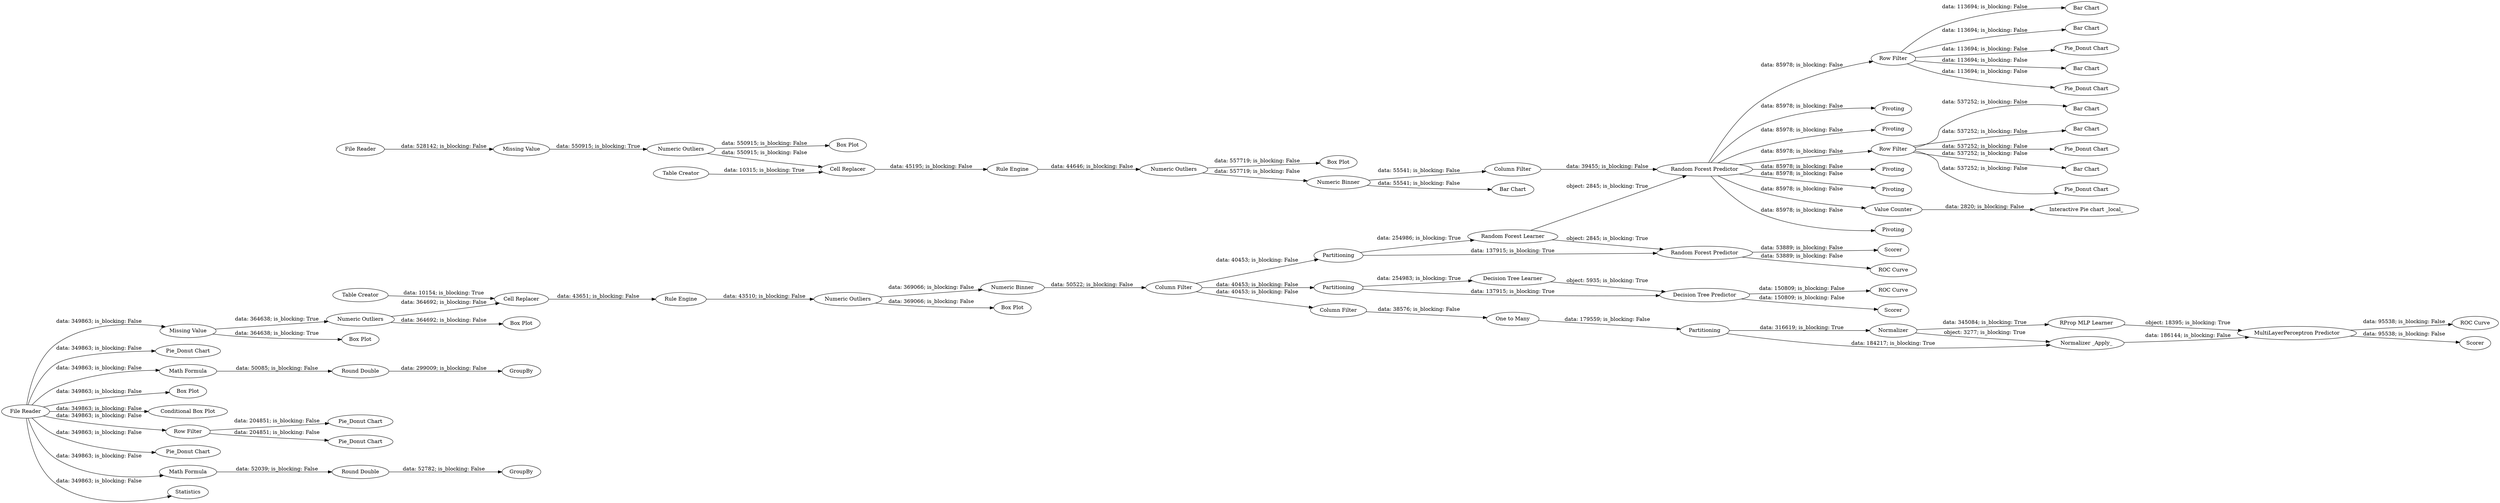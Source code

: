 digraph {
	"-2447012255863890010_97" [label="Numeric Outliers"]
	"-2447012255863890010_118" [label="Bar Chart"]
	"-2447012255863890010_75" [label="RProp MLP Learner"]
	"-2447012255863890010_120" [label="Pie_Donut Chart"]
	"-2447012255863890010_55" [label="Numeric Binner"]
	"-2447012255863890010_99" [label="Box Plot"]
	"-2447012255863890010_77" [label="ROC Curve"]
	"-2447012255863890010_71" [label=Partitioning]
	"-2447012255863890010_87" [label="Column Filter"]
	"-2447012255863890010_98" [label="Numeric Binner"]
	"-2447012255863890010_66" [label="Decision Tree Predictor"]
	"-2447012255863890010_107" [label="File Reader"]
	"-2447012255863890010_78" [label=Scorer]
	"-2447012255863890010_60" [label="Box Plot"]
	"-2447012255863890010_123" [label="Bar Chart"]
	"-2447012255863890010_128" [label=Pivoting]
	"-2447012255863890010_121" [label="Bar Chart"]
	"-2447012255863890010_2" [label="Pie_Donut Chart"]
	"-2447012255863890010_116" [label="Bar Chart"]
	"-2447012255863890010_81" [label="Random Forest Learner"]
	"-2447012255863890010_18" [label="Round Double"]
	"-2447012255863890010_51" [label="Numeric Outliers"]
	"-2447012255863890010_76" [label="MultiLayerPerceptron Predictor"]
	"-2447012255863890010_65" [label="Decision Tree Learner"]
	"-2447012255863890010_115" [label="Row Filter"]
	"-2447012255863890010_124" [label=Pivoting]
	"-2447012255863890010_69" [label="ROC Curve"]
	"-2447012255863890010_64" [label=Partitioning]
	"-2447012255863890010_52" [label="Rule Engine"]
	"-2447012255863890010_112" [label="Pie_Donut Chart"]
	"-2447012255863890010_10" [label="Math Formula"]
	"-2447012255863890010_25" [label="Pie_Donut Chart"]
	"-2447012255863890010_135" [label="Box Plot"]
	"-2447012255863890010_41" [label="Box Plot"]
	"-2447012255863890010_63" [label="Conditional Box Plot"]
	"-2447012255863890010_21" [label=GroupBy]
	"-2447012255863890010_109" [label="Interactive Pie chart _local_"]
	"-2447012255863890010_40" [label="Missing Value"]
	"-2447012255863890010_27" [label="Row Filter"]
	"-2447012255863890010_92" [label="Rule Engine"]
	"-2447012255863890010_68" [label=Scorer]
	"-2447012255863890010_94" [label="Cell Replacer"]
	"-2447012255863890010_122" [label="Pie_Donut Chart"]
	"-2447012255863890010_86" [label=Scorer]
	"-2447012255863890010_103" [label="Random Forest Predictor"]
	"-2447012255863890010_79" [label=Partitioning]
	"-2447012255863890010_119" [label="Bar Chart"]
	"-2447012255863890010_28" [label="Pie_Donut Chart"]
	"-2447012255863890010_82" [label="Random Forest Predictor"]
	"-2447012255863890010_100" [label="Missing Value"]
	"-2447012255863890010_89" [label="Box Plot"]
	"-2447012255863890010_110" [label="Bar Chart"]
	"-2447012255863890010_22" [label=GroupBy]
	"-2447012255863890010_5" [label="Math Formula"]
	"-2447012255863890010_117" [label="Pie_Donut Chart"]
	"-2447012255863890010_56" [label="Table Creator"]
	"-2447012255863890010_58" [label="Numeric Outliers"]
	"-2447012255863890010_23" [label="Round Double"]
	"-2447012255863890010_93" [label="Column Filter"]
	"-2447012255863890010_61" [label="Column Filter"]
	"-2447012255863890010_96" [label="Bar Chart"]
	"-2447012255863890010_126" [label=Pivoting]
	"-2447012255863890010_129" [label="Value Counter"]
	"-2447012255863890010_45" [label="Cell Replacer"]
	"-2447012255863890010_1" [label="File Reader"]
	"-2447012255863890010_125" [label=Pivoting]
	"-2447012255863890010_74" [label="Normalizer _Apply_"]
	"-2447012255863890010_84" [label="ROC Curve"]
	"-2447012255863890010_90" [label="Table Creator"]
	"-2447012255863890010_114" [label="Row Filter"]
	"-2447012255863890010_59" [label="Box Plot"]
	"-2447012255863890010_39" [label=Statistics]
	"-2447012255863890010_88" [label="One to Many"]
	"-2447012255863890010_127" [label=Pivoting]
	"-2447012255863890010_73" [label=Normalizer]
	"-2447012255863890010_101" [label="Numeric Outliers"]
	"-2447012255863890010_29" [label="Pie_Donut Chart"]
	"-2447012255863890010_82" -> "-2447012255863890010_84" [label="data: 53889; is_blocking: False"]
	"-2447012255863890010_79" -> "-2447012255863890010_82" [label="data: 137915; is_blocking: True"]
	"-2447012255863890010_73" -> "-2447012255863890010_74" [label="object: 3277; is_blocking: True"]
	"-2447012255863890010_81" -> "-2447012255863890010_103" [label="object: 2845; is_blocking: True"]
	"-2447012255863890010_103" -> "-2447012255863890010_115" [label="data: 85978; is_blocking: False"]
	"-2447012255863890010_40" -> "-2447012255863890010_135" [label="data: 364638; is_blocking: True"]
	"-2447012255863890010_90" -> "-2447012255863890010_94" [label="data: 10315; is_blocking: True"]
	"-2447012255863890010_58" -> "-2447012255863890010_59" [label="data: 364692; is_blocking: False"]
	"-2447012255863890010_115" -> "-2447012255863890010_120" [label="data: 537252; is_blocking: False"]
	"-2447012255863890010_93" -> "-2447012255863890010_103" [label="data: 39455; is_blocking: False"]
	"-2447012255863890010_64" -> "-2447012255863890010_66" [label="data: 137915; is_blocking: True"]
	"-2447012255863890010_1" -> "-2447012255863890010_41" [label="data: 349863; is_blocking: False"]
	"-2447012255863890010_71" -> "-2447012255863890010_73" [label="data: 316619; is_blocking: True"]
	"-2447012255863890010_1" -> "-2447012255863890010_10" [label="data: 349863; is_blocking: False"]
	"-2447012255863890010_74" -> "-2447012255863890010_76" [label="data: 186144; is_blocking: False"]
	"-2447012255863890010_98" -> "-2447012255863890010_93" [label="data: 55541; is_blocking: False"]
	"-2447012255863890010_76" -> "-2447012255863890010_77" [label="data: 95538; is_blocking: False"]
	"-2447012255863890010_81" -> "-2447012255863890010_82" [label="object: 2845; is_blocking: True"]
	"-2447012255863890010_1" -> "-2447012255863890010_63" [label="data: 349863; is_blocking: False"]
	"-2447012255863890010_27" -> "-2447012255863890010_29" [label="data: 204851; is_blocking: False"]
	"-2447012255863890010_114" -> "-2447012255863890010_118" [label="data: 113694; is_blocking: False"]
	"-2447012255863890010_66" -> "-2447012255863890010_68" [label="data: 150809; is_blocking: False"]
	"-2447012255863890010_18" -> "-2447012255863890010_21" [label="data: 52782; is_blocking: False"]
	"-2447012255863890010_45" -> "-2447012255863890010_52" [label="data: 43651; is_blocking: False"]
	"-2447012255863890010_10" -> "-2447012255863890010_23" [label="data: 50085; is_blocking: False"]
	"-2447012255863890010_103" -> "-2447012255863890010_125" [label="data: 85978; is_blocking: False"]
	"-2447012255863890010_61" -> "-2447012255863890010_87" [label="data: 40453; is_blocking: False"]
	"-2447012255863890010_51" -> "-2447012255863890010_55" [label="data: 369066; is_blocking: False"]
	"-2447012255863890010_94" -> "-2447012255863890010_92" [label="data: 45195; is_blocking: False"]
	"-2447012255863890010_103" -> "-2447012255863890010_127" [label="data: 85978; is_blocking: False"]
	"-2447012255863890010_1" -> "-2447012255863890010_40" [label="data: 349863; is_blocking: False"]
	"-2447012255863890010_103" -> "-2447012255863890010_126" [label="data: 85978; is_blocking: False"]
	"-2447012255863890010_114" -> "-2447012255863890010_117" [label="data: 113694; is_blocking: False"]
	"-2447012255863890010_97" -> "-2447012255863890010_94" [label="data: 550915; is_blocking: False"]
	"-2447012255863890010_40" -> "-2447012255863890010_58" [label="data: 364638; is_blocking: True"]
	"-2447012255863890010_129" -> "-2447012255863890010_109" [label="data: 2820; is_blocking: False"]
	"-2447012255863890010_5" -> "-2447012255863890010_18" [label="data: 52039; is_blocking: False"]
	"-2447012255863890010_56" -> "-2447012255863890010_45" [label="data: 10154; is_blocking: True"]
	"-2447012255863890010_115" -> "-2447012255863890010_121" [label="data: 537252; is_blocking: False"]
	"-2447012255863890010_97" -> "-2447012255863890010_89" [label="data: 550915; is_blocking: False"]
	"-2447012255863890010_87" -> "-2447012255863890010_88" [label="data: 38576; is_blocking: False"]
	"-2447012255863890010_101" -> "-2447012255863890010_99" [label="data: 557719; is_blocking: False"]
	"-2447012255863890010_115" -> "-2447012255863890010_123" [label="data: 537252; is_blocking: False"]
	"-2447012255863890010_103" -> "-2447012255863890010_124" [label="data: 85978; is_blocking: False"]
	"-2447012255863890010_61" -> "-2447012255863890010_79" [label="data: 40453; is_blocking: False"]
	"-2447012255863890010_107" -> "-2447012255863890010_100" [label="data: 528142; is_blocking: False"]
	"-2447012255863890010_65" -> "-2447012255863890010_66" [label="object: 5935; is_blocking: True"]
	"-2447012255863890010_100" -> "-2447012255863890010_97" [label="data: 550915; is_blocking: True"]
	"-2447012255863890010_82" -> "-2447012255863890010_86" [label="data: 53889; is_blocking: False"]
	"-2447012255863890010_1" -> "-2447012255863890010_39" [label="data: 349863; is_blocking: False"]
	"-2447012255863890010_1" -> "-2447012255863890010_2" [label="data: 349863; is_blocking: False"]
	"-2447012255863890010_73" -> "-2447012255863890010_75" [label="data: 345084; is_blocking: True"]
	"-2447012255863890010_76" -> "-2447012255863890010_78" [label="data: 95538; is_blocking: False"]
	"-2447012255863890010_51" -> "-2447012255863890010_60" [label="data: 369066; is_blocking: False"]
	"-2447012255863890010_103" -> "-2447012255863890010_114" [label="data: 85978; is_blocking: False"]
	"-2447012255863890010_79" -> "-2447012255863890010_81" [label="data: 254986; is_blocking: True"]
	"-2447012255863890010_114" -> "-2447012255863890010_112" [label="data: 113694; is_blocking: False"]
	"-2447012255863890010_115" -> "-2447012255863890010_122" [label="data: 537252; is_blocking: False"]
	"-2447012255863890010_23" -> "-2447012255863890010_22" [label="data: 299009; is_blocking: False"]
	"-2447012255863890010_75" -> "-2447012255863890010_76" [label="object: 18395; is_blocking: True"]
	"-2447012255863890010_27" -> "-2447012255863890010_25" [label="data: 204851; is_blocking: False"]
	"-2447012255863890010_71" -> "-2447012255863890010_74" [label="data: 184217; is_blocking: True"]
	"-2447012255863890010_114" -> "-2447012255863890010_110" [label="data: 113694; is_blocking: False"]
	"-2447012255863890010_103" -> "-2447012255863890010_129" [label="data: 85978; is_blocking: False"]
	"-2447012255863890010_1" -> "-2447012255863890010_28" [label="data: 349863; is_blocking: False"]
	"-2447012255863890010_88" -> "-2447012255863890010_71" [label="data: 179559; is_blocking: False"]
	"-2447012255863890010_103" -> "-2447012255863890010_128" [label="data: 85978; is_blocking: False"]
	"-2447012255863890010_64" -> "-2447012255863890010_65" [label="data: 254983; is_blocking: True"]
	"-2447012255863890010_66" -> "-2447012255863890010_69" [label="data: 150809; is_blocking: False"]
	"-2447012255863890010_101" -> "-2447012255863890010_98" [label="data: 557719; is_blocking: False"]
	"-2447012255863890010_52" -> "-2447012255863890010_51" [label="data: 43510; is_blocking: False"]
	"-2447012255863890010_1" -> "-2447012255863890010_27" [label="data: 349863; is_blocking: False"]
	"-2447012255863890010_1" -> "-2447012255863890010_5" [label="data: 349863; is_blocking: False"]
	"-2447012255863890010_114" -> "-2447012255863890010_116" [label="data: 113694; is_blocking: False"]
	"-2447012255863890010_58" -> "-2447012255863890010_45" [label="data: 364692; is_blocking: False"]
	"-2447012255863890010_92" -> "-2447012255863890010_101" [label="data: 44646; is_blocking: False"]
	"-2447012255863890010_61" -> "-2447012255863890010_64" [label="data: 40453; is_blocking: False"]
	"-2447012255863890010_115" -> "-2447012255863890010_119" [label="data: 537252; is_blocking: False"]
	"-2447012255863890010_98" -> "-2447012255863890010_96" [label="data: 55541; is_blocking: False"]
	"-2447012255863890010_55" -> "-2447012255863890010_61" [label="data: 50522; is_blocking: False"]
	rankdir=LR
}
